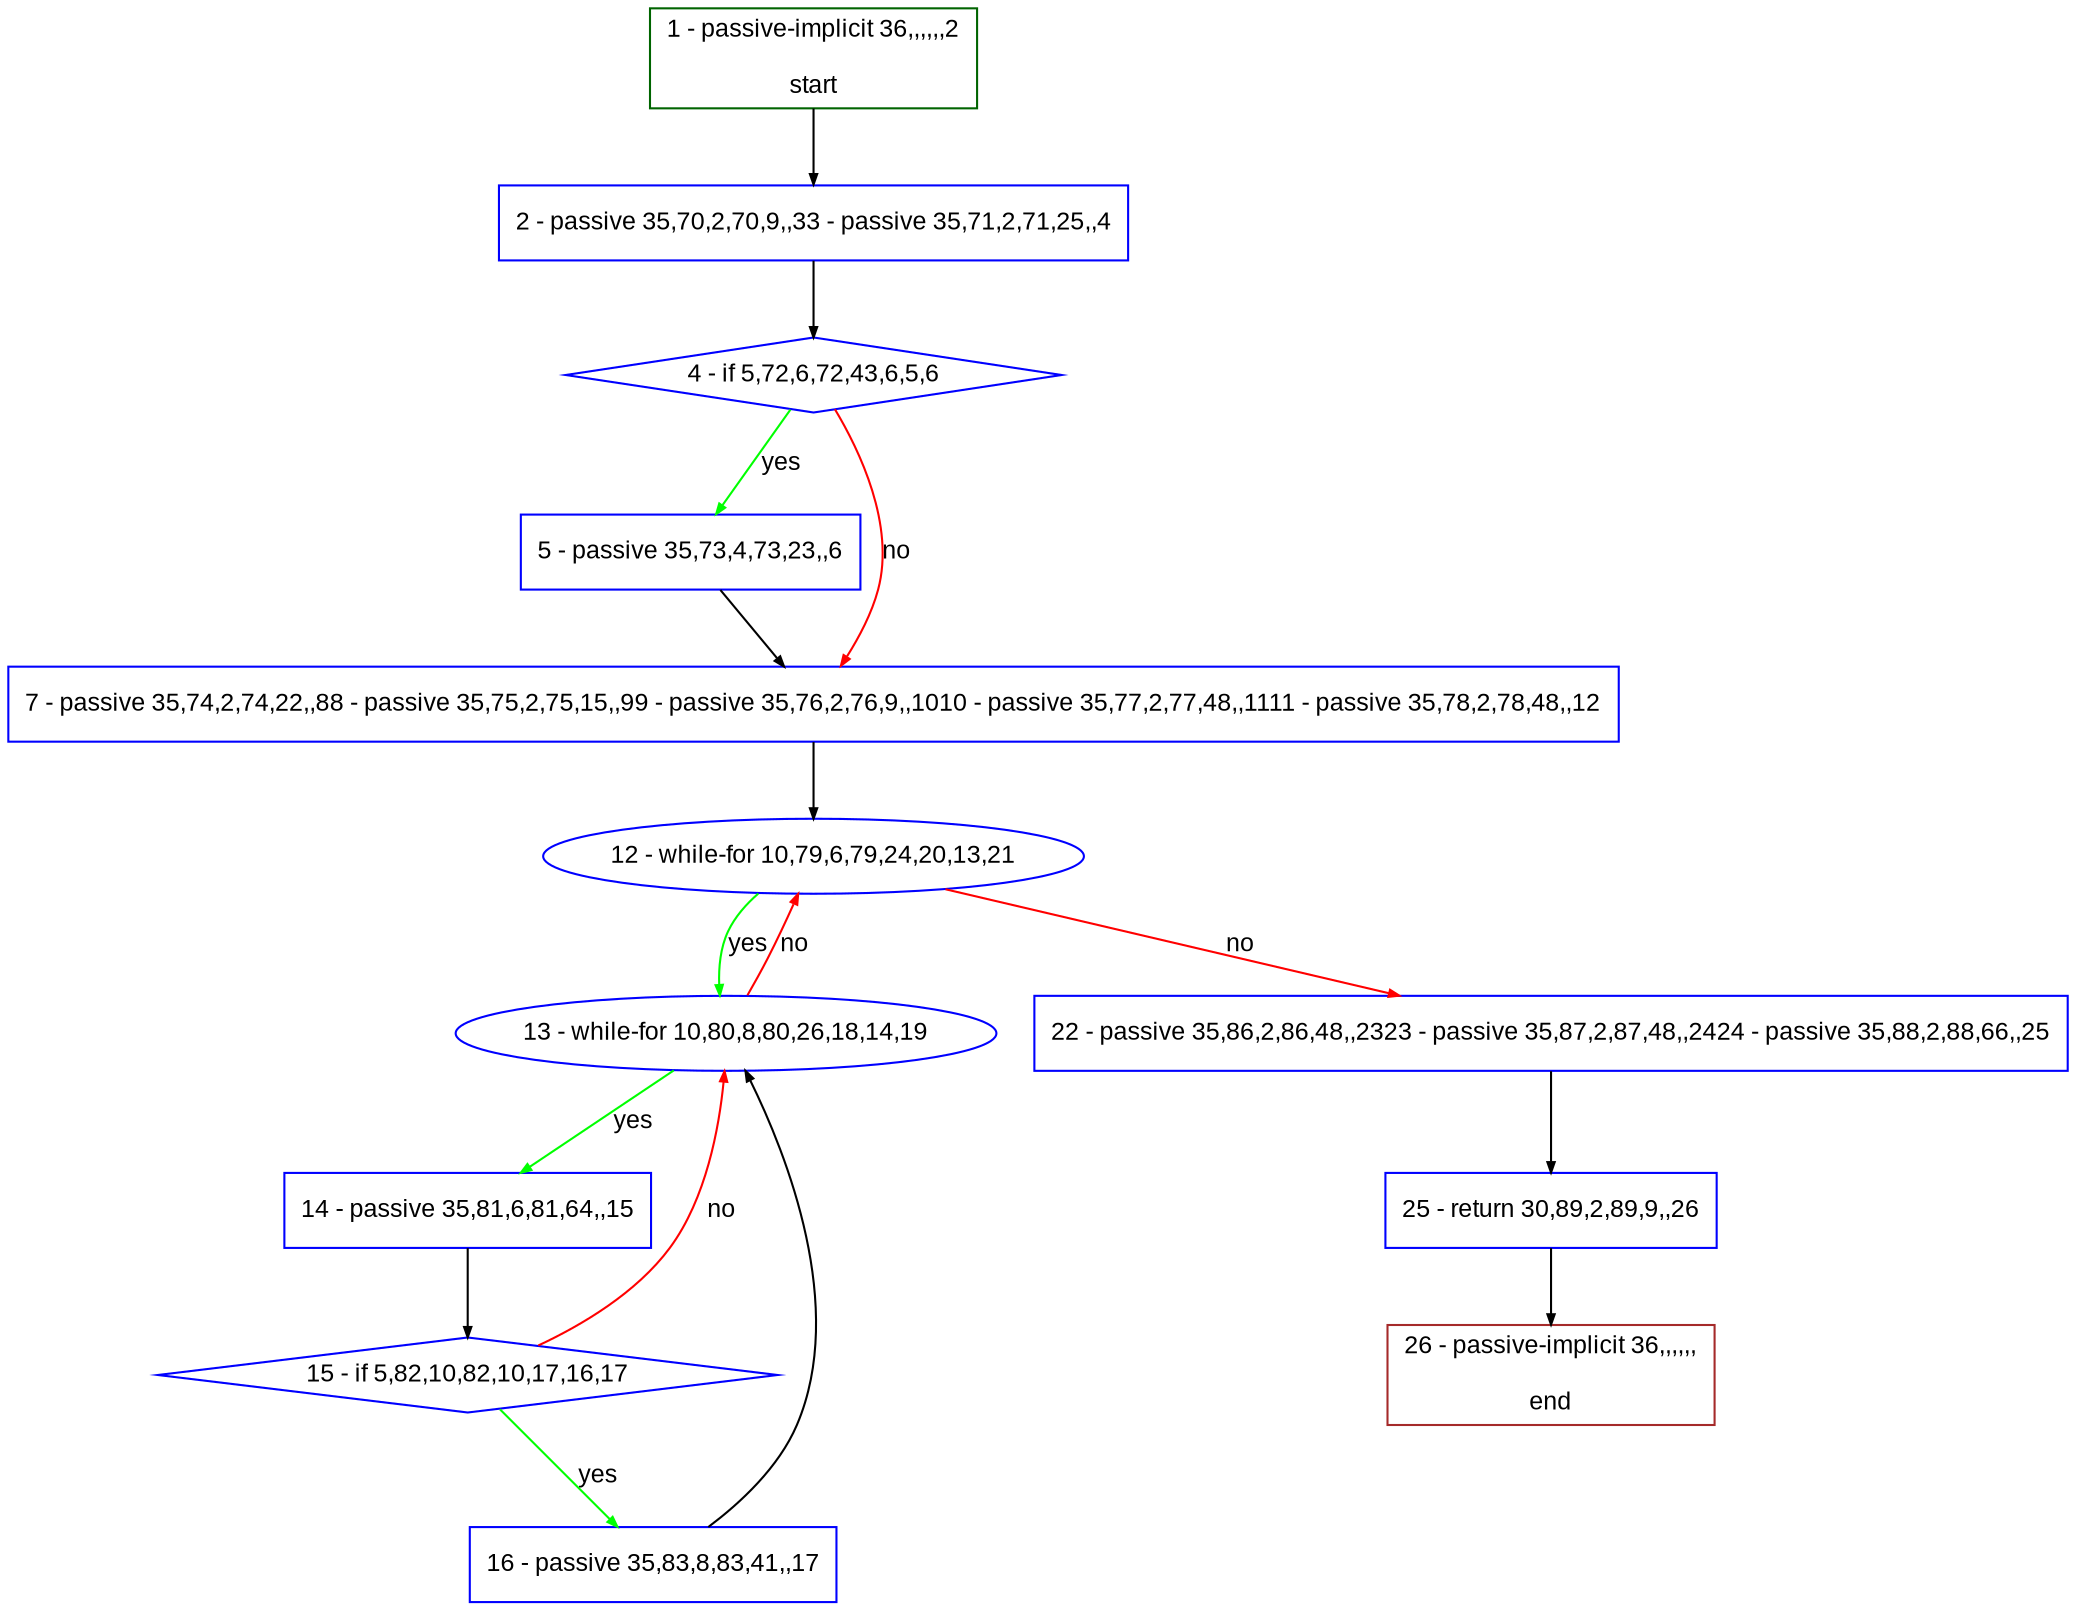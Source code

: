 digraph "" {
  graph [pack="true", label="", fontsize="12", packmode="clust", fontname="Arial", fillcolor="#FFFFCC", bgcolor="white", style="rounded,filled", compound="true"];
  node [node_initialized="no", label="", color="grey", fontsize="12", fillcolor="white", fontname="Arial", style="filled", shape="rectangle", compound="true", fixedsize="false"];
  edge [fontcolor="black", arrowhead="normal", arrowtail="none", arrowsize="0.5", ltail="", label="", color="black", fontsize="12", lhead="", fontname="Arial", dir="forward", compound="true"];
  __N1 [label="2 - passive 35,70,2,70,9,,33 - passive 35,71,2,71,25,,4", color="#0000ff", fillcolor="#ffffff", style="filled", shape="box"];
  __N2 [label="1 - passive-implicit 36,,,,,,2\n\nstart", color="#006400", fillcolor="#ffffff", style="filled", shape="box"];
  __N3 [label="4 - if 5,72,6,72,43,6,5,6", color="#0000ff", fillcolor="#ffffff", style="filled", shape="diamond"];
  __N4 [label="5 - passive 35,73,4,73,23,,6", color="#0000ff", fillcolor="#ffffff", style="filled", shape="box"];
  __N5 [label="7 - passive 35,74,2,74,22,,88 - passive 35,75,2,75,15,,99 - passive 35,76,2,76,9,,1010 - passive 35,77,2,77,48,,1111 - passive 35,78,2,78,48,,12", color="#0000ff", fillcolor="#ffffff", style="filled", shape="box"];
  __N6 [label="12 - while-for 10,79,6,79,24,20,13,21", color="#0000ff", fillcolor="#ffffff", style="filled", shape="oval"];
  __N7 [label="13 - while-for 10,80,8,80,26,18,14,19", color="#0000ff", fillcolor="#ffffff", style="filled", shape="oval"];
  __N8 [label="22 - passive 35,86,2,86,48,,2323 - passive 35,87,2,87,48,,2424 - passive 35,88,2,88,66,,25", color="#0000ff", fillcolor="#ffffff", style="filled", shape="box"];
  __N9 [label="14 - passive 35,81,6,81,64,,15", color="#0000ff", fillcolor="#ffffff", style="filled", shape="box"];
  __N10 [label="15 - if 5,82,10,82,10,17,16,17", color="#0000ff", fillcolor="#ffffff", style="filled", shape="diamond"];
  __N11 [label="16 - passive 35,83,8,83,41,,17", color="#0000ff", fillcolor="#ffffff", style="filled", shape="box"];
  __N12 [label="25 - return 30,89,2,89,9,,26", color="#0000ff", fillcolor="#ffffff", style="filled", shape="box"];
  __N13 [label="26 - passive-implicit 36,,,,,,\n\nend", color="#a52a2a", fillcolor="#ffffff", style="filled", shape="box"];
  __N2 -> __N1 [arrowhead="normal", arrowtail="none", color="#000000", label="", dir="forward"];
  __N1 -> __N3 [arrowhead="normal", arrowtail="none", color="#000000", label="", dir="forward"];
  __N3 -> __N4 [arrowhead="normal", arrowtail="none", color="#00ff00", label="yes", dir="forward"];
  __N3 -> __N5 [arrowhead="normal", arrowtail="none", color="#ff0000", label="no", dir="forward"];
  __N4 -> __N5 [arrowhead="normal", arrowtail="none", color="#000000", label="", dir="forward"];
  __N5 -> __N6 [arrowhead="normal", arrowtail="none", color="#000000", label="", dir="forward"];
  __N6 -> __N7 [arrowhead="normal", arrowtail="none", color="#00ff00", label="yes", dir="forward"];
  __N7 -> __N6 [arrowhead="normal", arrowtail="none", color="#ff0000", label="no", dir="forward"];
  __N6 -> __N8 [arrowhead="normal", arrowtail="none", color="#ff0000", label="no", dir="forward"];
  __N7 -> __N9 [arrowhead="normal", arrowtail="none", color="#00ff00", label="yes", dir="forward"];
  __N9 -> __N10 [arrowhead="normal", arrowtail="none", color="#000000", label="", dir="forward"];
  __N10 -> __N7 [arrowhead="normal", arrowtail="none", color="#ff0000", label="no", dir="forward"];
  __N10 -> __N11 [arrowhead="normal", arrowtail="none", color="#00ff00", label="yes", dir="forward"];
  __N11 -> __N7 [arrowhead="normal", arrowtail="none", color="#000000", label="", dir="forward"];
  __N8 -> __N12 [arrowhead="normal", arrowtail="none", color="#000000", label="", dir="forward"];
  __N12 -> __N13 [arrowhead="normal", arrowtail="none", color="#000000", label="", dir="forward"];
}
